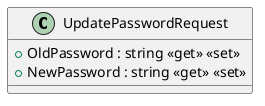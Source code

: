 @startuml
class UpdatePasswordRequest {
    + OldPassword : string <<get>> <<set>>
    + NewPassword : string <<get>> <<set>>
}
@enduml
